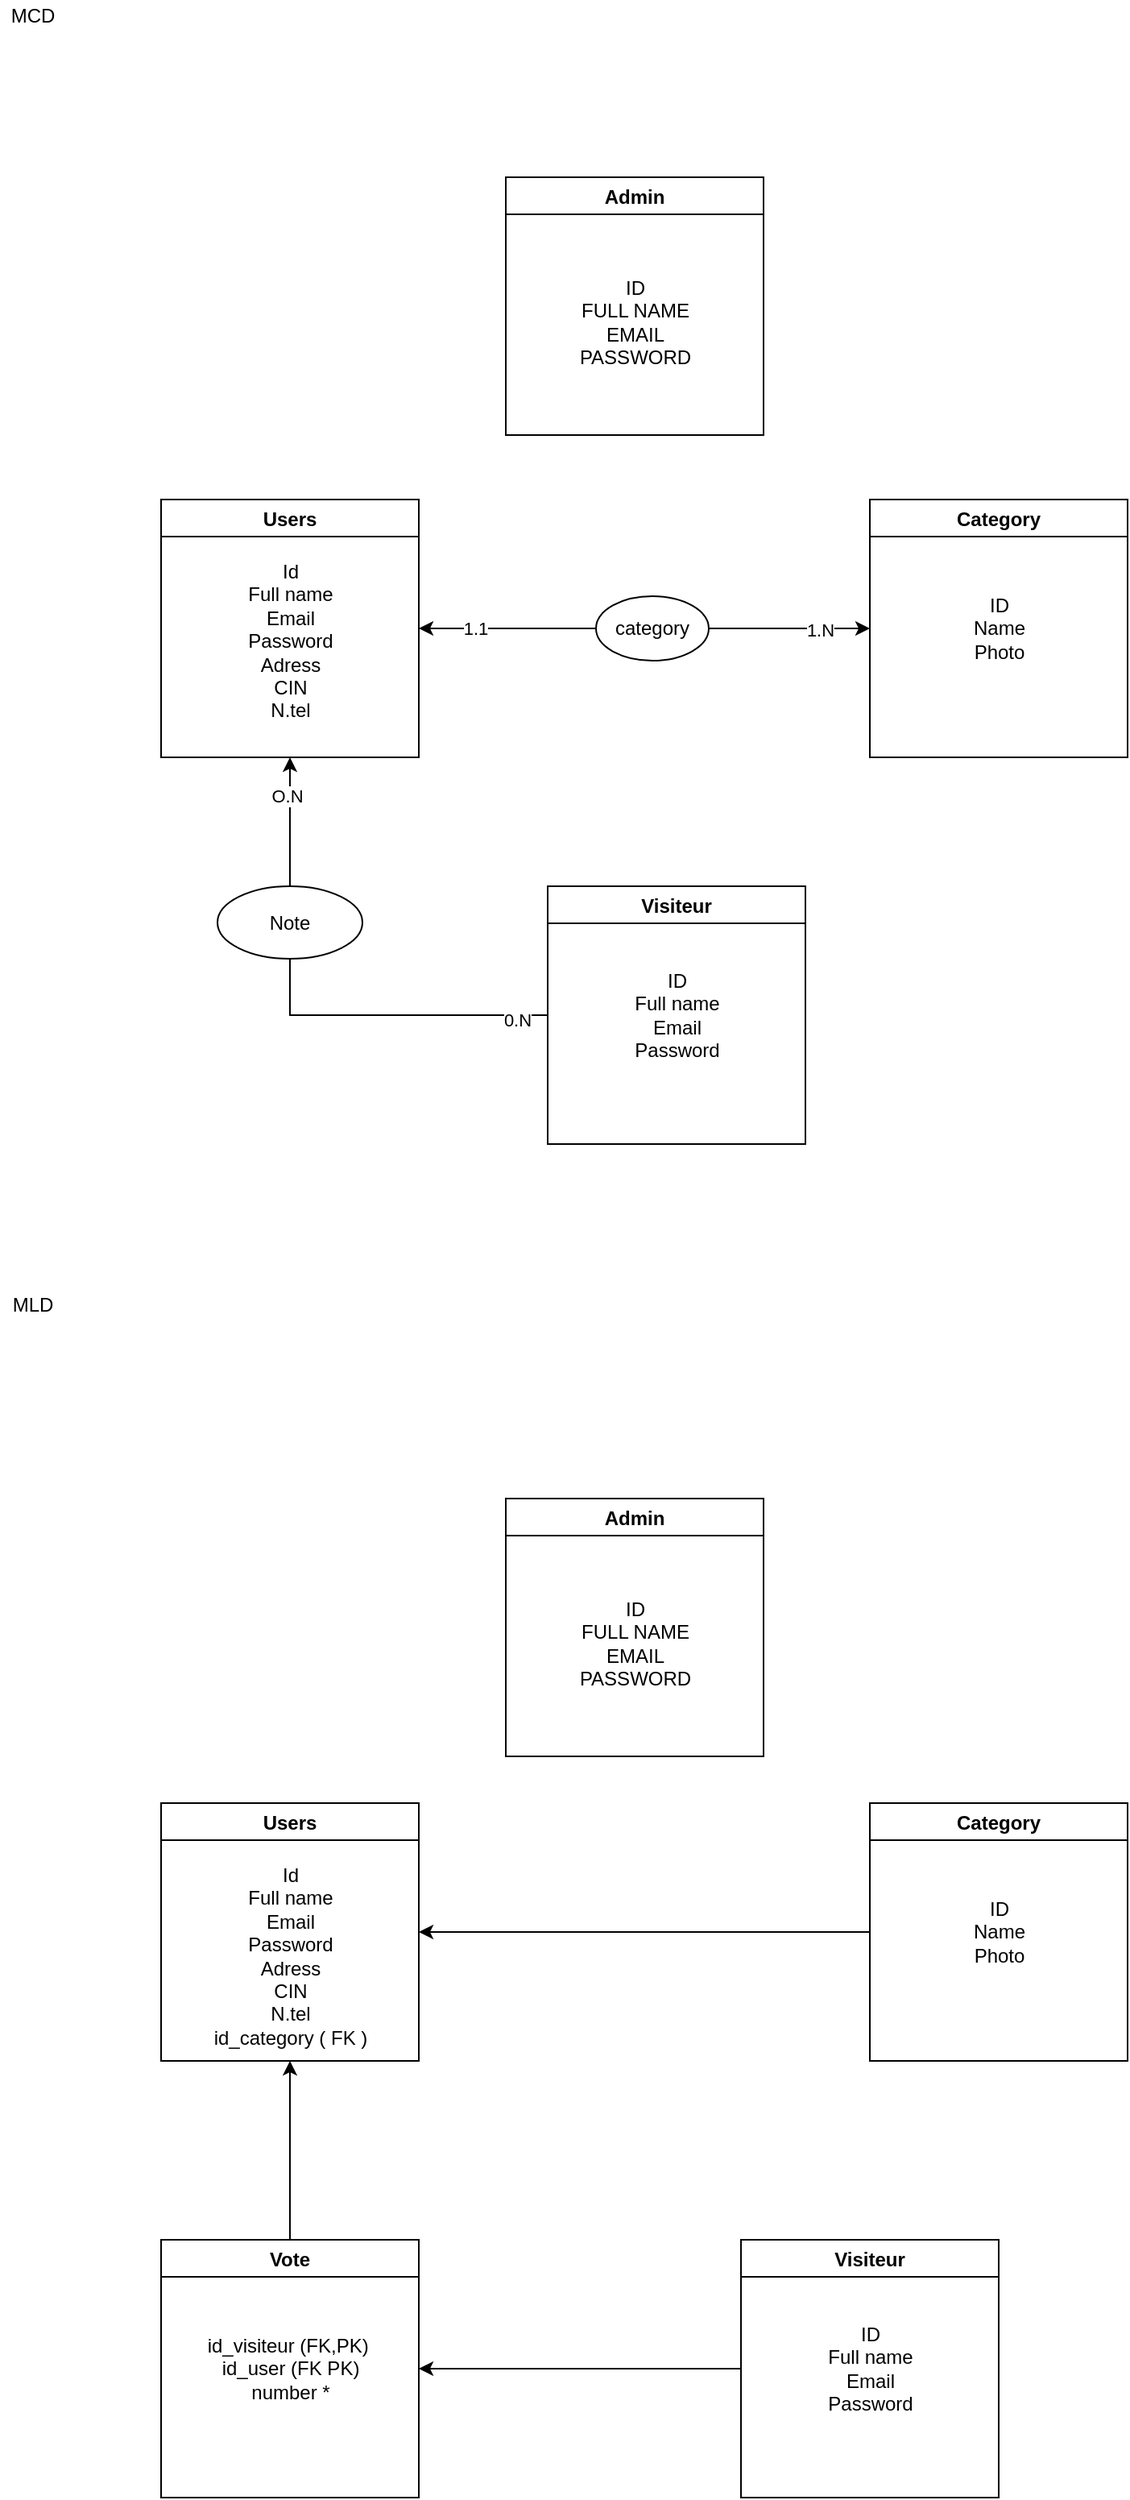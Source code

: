 <mxfile>
    <diagram id="MAl58hCJczAJzwbCAdue" name="Page-1">
        <mxGraphModel dx="883" dy="379" grid="1" gridSize="10" guides="1" tooltips="1" connect="1" arrows="1" fold="1" page="1" pageScale="1" pageWidth="827" pageHeight="1169" math="0" shadow="0">
            <root>
                <mxCell id="0"/>
                <mxCell id="1" parent="0"/>
                <mxCell id="2" value="Admin" style="swimlane;" vertex="1" parent="1">
                    <mxGeometry x="334" y="160" width="160" height="160" as="geometry"/>
                </mxCell>
                <mxCell id="9" value="ID&lt;br&gt;FULL NAME&lt;br&gt;EMAIL&lt;br&gt;PASSWORD" style="text;html=1;align=center;verticalAlign=middle;resizable=0;points=[];autosize=1;strokeColor=none;" vertex="1" parent="2">
                    <mxGeometry x="40" y="60" width="80" height="60" as="geometry"/>
                </mxCell>
                <mxCell id="3" value="Users" style="swimlane;" vertex="1" parent="1">
                    <mxGeometry x="120" y="360" width="160" height="160" as="geometry"/>
                </mxCell>
                <mxCell id="10" value="Id&lt;br&gt;Full name&lt;br&gt;Email&lt;br&gt;Password&lt;br&gt;Adress&lt;br&gt;CIN&lt;br&gt;N.tel&lt;br&gt;&lt;br&gt;" style="text;html=1;align=center;verticalAlign=middle;resizable=0;points=[];autosize=1;strokeColor=none;" vertex="1" parent="3">
                    <mxGeometry x="45" y="40" width="70" height="110" as="geometry"/>
                </mxCell>
                <mxCell id="18" style="edgeStyle=orthogonalEdgeStyle;rounded=0;orthogonalLoop=1;jettySize=auto;html=1;entryX=0.5;entryY=1;entryDx=0;entryDy=0;" edge="1" parent="1" source="4" target="3">
                    <mxGeometry relative="1" as="geometry"/>
                </mxCell>
                <mxCell id="19" value="O.N" style="edgeLabel;html=1;align=center;verticalAlign=middle;resizable=0;points=[];" vertex="1" connectable="0" parent="18">
                    <mxGeometry x="0.859" y="2" relative="1" as="geometry">
                        <mxPoint y="1" as="offset"/>
                    </mxGeometry>
                </mxCell>
                <mxCell id="20" value="0.N" style="edgeLabel;html=1;align=center;verticalAlign=middle;resizable=0;points=[];" vertex="1" connectable="0" parent="18">
                    <mxGeometry x="-0.879" y="3" relative="1" as="geometry">
                        <mxPoint as="offset"/>
                    </mxGeometry>
                </mxCell>
                <mxCell id="4" value="Visiteur" style="swimlane;startSize=23;" vertex="1" parent="1">
                    <mxGeometry x="360" y="600" width="160" height="160" as="geometry"/>
                </mxCell>
                <mxCell id="12" value="ID&lt;br&gt;Full name&lt;br&gt;Email&lt;br&gt;Password" style="text;html=1;align=center;verticalAlign=middle;resizable=0;points=[];autosize=1;strokeColor=none;" vertex="1" parent="4">
                    <mxGeometry x="45" y="50" width="70" height="60" as="geometry"/>
                </mxCell>
                <mxCell id="5" value="Category" style="swimlane;" vertex="1" parent="1">
                    <mxGeometry x="560" y="360" width="160" height="160" as="geometry"/>
                </mxCell>
                <mxCell id="11" value="ID&lt;br&gt;Name&lt;br&gt;Photo" style="text;html=1;align=center;verticalAlign=middle;resizable=0;points=[];autosize=1;strokeColor=none;" vertex="1" parent="5">
                    <mxGeometry x="55" y="55" width="50" height="50" as="geometry"/>
                </mxCell>
                <mxCell id="13" value="" style="endArrow=classic;startArrow=classic;html=1;exitX=1;exitY=0.5;exitDx=0;exitDy=0;entryX=0;entryY=0.5;entryDx=0;entryDy=0;" edge="1" parent="1" source="3" target="5">
                    <mxGeometry width="50" height="50" relative="1" as="geometry">
                        <mxPoint x="240" y="490" as="sourcePoint"/>
                        <mxPoint x="360" y="440" as="targetPoint"/>
                    </mxGeometry>
                </mxCell>
                <mxCell id="16" value="1.N" style="edgeLabel;html=1;align=center;verticalAlign=middle;resizable=0;points=[];" vertex="1" connectable="0" parent="13">
                    <mxGeometry x="0.777" y="-1" relative="1" as="geometry">
                        <mxPoint as="offset"/>
                    </mxGeometry>
                </mxCell>
                <mxCell id="17" value="1.1" style="edgeLabel;html=1;align=center;verticalAlign=middle;resizable=0;points=[];" vertex="1" connectable="0" parent="13">
                    <mxGeometry x="-0.753" relative="1" as="geometry">
                        <mxPoint as="offset"/>
                    </mxGeometry>
                </mxCell>
                <mxCell id="14" value="category" style="ellipse;whiteSpace=wrap;html=1;" vertex="1" parent="1">
                    <mxGeometry x="390" y="420" width="70" height="40" as="geometry"/>
                </mxCell>
                <mxCell id="21" value="Note" style="ellipse;whiteSpace=wrap;html=1;" vertex="1" parent="1">
                    <mxGeometry x="155" y="600" width="90" height="45" as="geometry"/>
                </mxCell>
                <mxCell id="22" value="MCD" style="text;html=1;align=center;verticalAlign=middle;resizable=0;points=[];autosize=1;strokeColor=none;" vertex="1" parent="1">
                    <mxGeometry x="20" y="50" width="40" height="20" as="geometry"/>
                </mxCell>
                <mxCell id="23" value="MLD" style="text;html=1;align=center;verticalAlign=middle;resizable=0;points=[];autosize=1;strokeColor=none;" vertex="1" parent="1">
                    <mxGeometry x="20" y="850" width="40" height="20" as="geometry"/>
                </mxCell>
                <mxCell id="24" value="Admin" style="swimlane;" vertex="1" parent="1">
                    <mxGeometry x="334" y="980" width="160" height="160" as="geometry"/>
                </mxCell>
                <mxCell id="25" value="ID&lt;br&gt;FULL NAME&lt;br&gt;EMAIL&lt;br&gt;PASSWORD" style="text;html=1;align=center;verticalAlign=middle;resizable=0;points=[];autosize=1;strokeColor=none;" vertex="1" parent="24">
                    <mxGeometry x="40" y="60" width="80" height="60" as="geometry"/>
                </mxCell>
                <mxCell id="26" value="Users" style="swimlane;" vertex="1" parent="1">
                    <mxGeometry x="120" y="1169" width="160" height="160" as="geometry"/>
                </mxCell>
                <mxCell id="27" value="Id&lt;br&gt;Full name&lt;br&gt;Email&lt;br&gt;Password&lt;br&gt;Adress&lt;br&gt;CIN&lt;br&gt;N.tel&lt;br&gt;id_category ( FK )" style="text;html=1;align=center;verticalAlign=middle;resizable=0;points=[];autosize=1;strokeColor=none;" vertex="1" parent="26">
                    <mxGeometry x="25" y="40" width="110" height="110" as="geometry"/>
                </mxCell>
                <mxCell id="30" style="edgeStyle=orthogonalEdgeStyle;rounded=0;orthogonalLoop=1;jettySize=auto;html=1;entryX=1;entryY=0.5;entryDx=0;entryDy=0;" edge="1" parent="1" source="28" target="26">
                    <mxGeometry relative="1" as="geometry"/>
                </mxCell>
                <mxCell id="28" value="Category" style="swimlane;" vertex="1" parent="1">
                    <mxGeometry x="560" y="1169" width="160" height="160" as="geometry"/>
                </mxCell>
                <mxCell id="29" value="ID&lt;br&gt;Name&lt;br&gt;Photo" style="text;html=1;align=center;verticalAlign=middle;resizable=0;points=[];autosize=1;strokeColor=none;" vertex="1" parent="28">
                    <mxGeometry x="55" y="55" width="50" height="50" as="geometry"/>
                </mxCell>
                <mxCell id="37" style="edgeStyle=orthogonalEdgeStyle;rounded=0;orthogonalLoop=1;jettySize=auto;html=1;entryX=1;entryY=0.5;entryDx=0;entryDy=0;" edge="1" parent="1" source="31" target="35">
                    <mxGeometry relative="1" as="geometry"/>
                </mxCell>
                <mxCell id="31" value="Visiteur" style="swimlane;startSize=23;" vertex="1" parent="1">
                    <mxGeometry x="480" y="1440" width="160" height="160" as="geometry"/>
                </mxCell>
                <mxCell id="32" value="ID&lt;br&gt;Full name&lt;br&gt;Email&lt;br&gt;Password" style="text;html=1;align=center;verticalAlign=middle;resizable=0;points=[];autosize=1;strokeColor=none;" vertex="1" parent="31">
                    <mxGeometry x="45" y="50" width="70" height="60" as="geometry"/>
                </mxCell>
                <mxCell id="38" style="edgeStyle=orthogonalEdgeStyle;rounded=0;orthogonalLoop=1;jettySize=auto;html=1;entryX=0.5;entryY=1;entryDx=0;entryDy=0;" edge="1" parent="1" source="35" target="26">
                    <mxGeometry relative="1" as="geometry"/>
                </mxCell>
                <mxCell id="35" value="Vote" style="swimlane;startSize=23;" vertex="1" parent="1">
                    <mxGeometry x="120" y="1440" width="160" height="160" as="geometry"/>
                </mxCell>
                <mxCell id="36" value="id_visiteur (FK,PK)&amp;nbsp;&lt;br&gt;id_user (FK PK)&lt;br&gt;number *" style="text;html=1;align=center;verticalAlign=middle;resizable=0;points=[];autosize=1;strokeColor=none;" vertex="1" parent="35">
                    <mxGeometry x="20" y="55" width="120" height="50" as="geometry"/>
                </mxCell>
            </root>
        </mxGraphModel>
    </diagram>
</mxfile>
